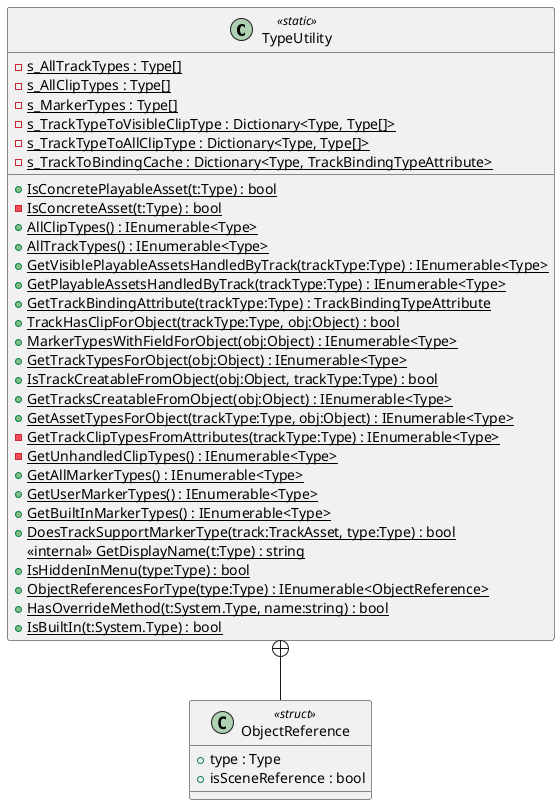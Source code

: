 @startuml
class TypeUtility <<static>> {
    - {static} s_AllTrackTypes : Type[]
    - {static} s_AllClipTypes : Type[]
    - {static} s_MarkerTypes : Type[]
    - {static} s_TrackTypeToVisibleClipType : Dictionary<Type, Type[]>
    - {static} s_TrackTypeToAllClipType : Dictionary<Type, Type[]>
    - {static} s_TrackToBindingCache : Dictionary<Type, TrackBindingTypeAttribute>
    + {static} IsConcretePlayableAsset(t:Type) : bool
    - {static} IsConcreteAsset(t:Type) : bool
    + {static} AllClipTypes() : IEnumerable<Type>
    + {static} AllTrackTypes() : IEnumerable<Type>
    + {static} GetVisiblePlayableAssetsHandledByTrack(trackType:Type) : IEnumerable<Type>
    + {static} GetPlayableAssetsHandledByTrack(trackType:Type) : IEnumerable<Type>
    + {static} GetTrackBindingAttribute(trackType:Type) : TrackBindingTypeAttribute
    + {static} TrackHasClipForObject(trackType:Type, obj:Object) : bool
    + {static} MarkerTypesWithFieldForObject(obj:Object) : IEnumerable<Type>
    + {static} GetTrackTypesForObject(obj:Object) : IEnumerable<Type>
    + {static} IsTrackCreatableFromObject(obj:Object, trackType:Type) : bool
    + {static} GetTracksCreatableFromObject(obj:Object) : IEnumerable<Type>
    + {static} GetAssetTypesForObject(trackType:Type, obj:Object) : IEnumerable<Type>
    - {static} GetTrackClipTypesFromAttributes(trackType:Type) : IEnumerable<Type>
    - {static} GetUnhandledClipTypes() : IEnumerable<Type>
    + {static} GetAllMarkerTypes() : IEnumerable<Type>
    + {static} GetUserMarkerTypes() : IEnumerable<Type>
    + {static} GetBuiltInMarkerTypes() : IEnumerable<Type>
    + {static} DoesTrackSupportMarkerType(track:TrackAsset, type:Type) : bool
    <<internal>> {static} GetDisplayName(t:Type) : string
    + {static} IsHiddenInMenu(type:Type) : bool
    + {static} ObjectReferencesForType(type:Type) : IEnumerable<ObjectReference>
    + {static} HasOverrideMethod(t:System.Type, name:string) : bool
    + {static} IsBuiltIn(t:System.Type) : bool
}
class ObjectReference <<struct>> {
    + type : Type
    + isSceneReference : bool
}
TypeUtility +-- ObjectReference
@enduml
